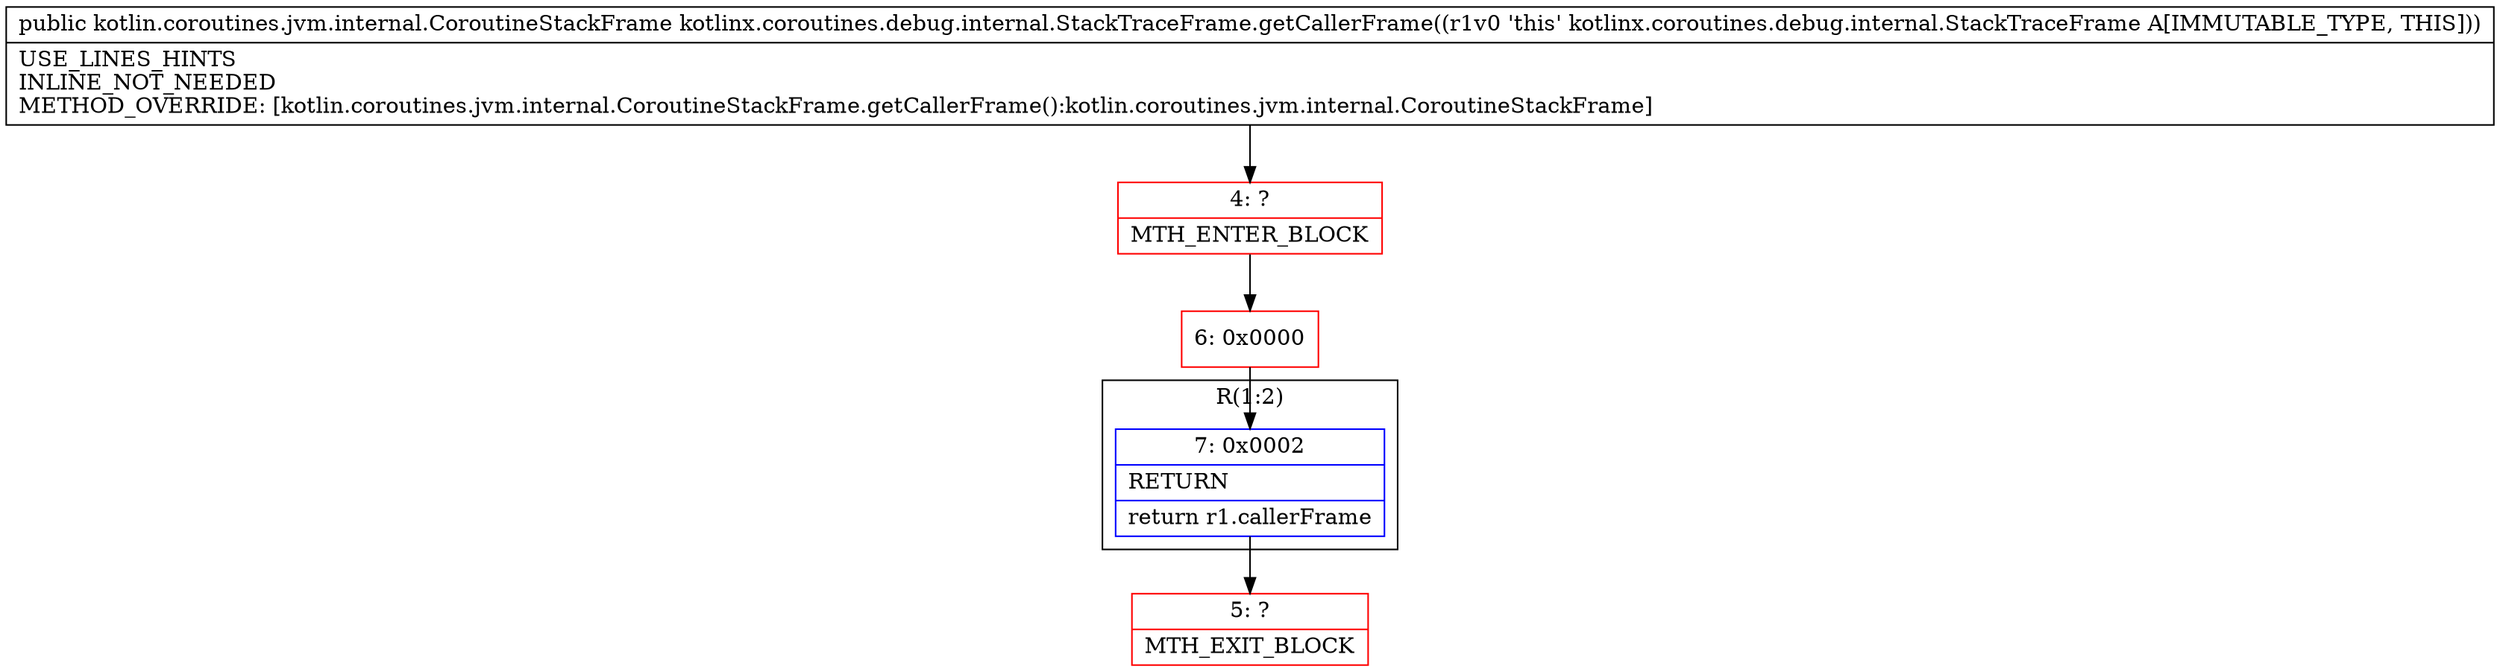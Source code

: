 digraph "CFG forkotlinx.coroutines.debug.internal.StackTraceFrame.getCallerFrame()Lkotlin\/coroutines\/jvm\/internal\/CoroutineStackFrame;" {
subgraph cluster_Region_998575426 {
label = "R(1:2)";
node [shape=record,color=blue];
Node_7 [shape=record,label="{7\:\ 0x0002|RETURN\l|return r1.callerFrame\l}"];
}
Node_4 [shape=record,color=red,label="{4\:\ ?|MTH_ENTER_BLOCK\l}"];
Node_6 [shape=record,color=red,label="{6\:\ 0x0000}"];
Node_5 [shape=record,color=red,label="{5\:\ ?|MTH_EXIT_BLOCK\l}"];
MethodNode[shape=record,label="{public kotlin.coroutines.jvm.internal.CoroutineStackFrame kotlinx.coroutines.debug.internal.StackTraceFrame.getCallerFrame((r1v0 'this' kotlinx.coroutines.debug.internal.StackTraceFrame A[IMMUTABLE_TYPE, THIS]))  | USE_LINES_HINTS\lINLINE_NOT_NEEDED\lMETHOD_OVERRIDE: [kotlin.coroutines.jvm.internal.CoroutineStackFrame.getCallerFrame():kotlin.coroutines.jvm.internal.CoroutineStackFrame]\l}"];
MethodNode -> Node_4;Node_7 -> Node_5;
Node_4 -> Node_6;
Node_6 -> Node_7;
}

